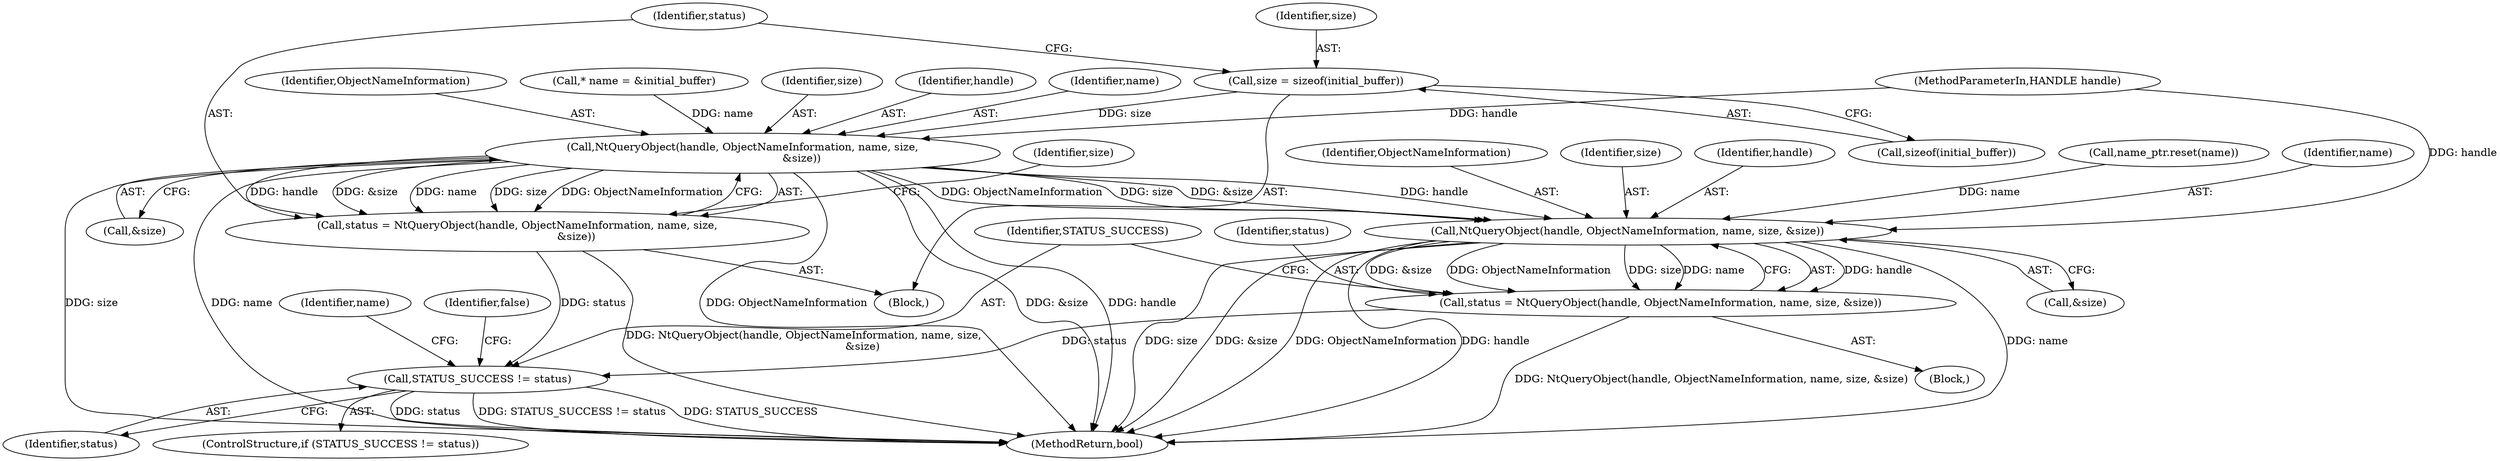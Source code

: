 digraph "0_Chrome_4f1f3d0f03c79ddaace56f067cf28a27f9466b7d_3@API" {
"1000119" [label="(Call,size = sizeof(initial_buffer))"];
"1000126" [label="(Call,NtQueryObject(handle, ObjectNameInformation, name, size,\n                                   &size))"];
"1000124" [label="(Call,status = NtQueryObject(handle, ObjectNameInformation, name, size,\n                                   &size))"];
"1000155" [label="(Call,STATUS_SUCCESS != status)"];
"1000147" [label="(Call,NtQueryObject(handle, ObjectNameInformation, name, size, &size))"];
"1000145" [label="(Call,status = NtQueryObject(handle, ObjectNameInformation, name, size, &size))"];
"1000147" [label="(Call,NtQueryObject(handle, ObjectNameInformation, name, size, &size))"];
"1000136" [label="(Block,)"];
"1000155" [label="(Call,STATUS_SUCCESS != status)"];
"1000120" [label="(Identifier,size)"];
"1000103" [label="(Block,)"];
"1000127" [label="(Identifier,handle)"];
"1000145" [label="(Call,status = NtQueryObject(handle, ObjectNameInformation, name, size, &size))"];
"1000130" [label="(Identifier,size)"];
"1000157" [label="(Identifier,status)"];
"1000149" [label="(Identifier,ObjectNameInformation)"];
"1000151" [label="(Identifier,size)"];
"1000126" [label="(Call,NtQueryObject(handle, ObjectNameInformation, name, size,\n                                   &size))"];
"1000159" [label="(Identifier,false)"];
"1000148" [label="(Identifier,handle)"];
"1000143" [label="(Call,name_ptr.reset(name))"];
"1000101" [label="(MethodParameterIn,HANDLE handle)"];
"1000131" [label="(Call,&size)"];
"1000125" [label="(Identifier,status)"];
"1000129" [label="(Identifier,name)"];
"1000150" [label="(Identifier,name)"];
"1000135" [label="(Identifier,size)"];
"1000146" [label="(Identifier,status)"];
"1000163" [label="(Identifier,name)"];
"1000119" [label="(Call,size = sizeof(initial_buffer))"];
"1000124" [label="(Call,status = NtQueryObject(handle, ObjectNameInformation, name, size,\n                                   &size))"];
"1000128" [label="(Identifier,ObjectNameInformation)"];
"1000182" [label="(MethodReturn,bool)"];
"1000156" [label="(Identifier,STATUS_SUCCESS)"];
"1000121" [label="(Call,sizeof(initial_buffer))"];
"1000154" [label="(ControlStructure,if (STATUS_SUCCESS != status))"];
"1000152" [label="(Call,&size)"];
"1000114" [label="(Call,* name = &initial_buffer)"];
"1000119" -> "1000103"  [label="AST: "];
"1000119" -> "1000121"  [label="CFG: "];
"1000120" -> "1000119"  [label="AST: "];
"1000121" -> "1000119"  [label="AST: "];
"1000125" -> "1000119"  [label="CFG: "];
"1000119" -> "1000126"  [label="DDG: size"];
"1000126" -> "1000124"  [label="AST: "];
"1000126" -> "1000131"  [label="CFG: "];
"1000127" -> "1000126"  [label="AST: "];
"1000128" -> "1000126"  [label="AST: "];
"1000129" -> "1000126"  [label="AST: "];
"1000130" -> "1000126"  [label="AST: "];
"1000131" -> "1000126"  [label="AST: "];
"1000124" -> "1000126"  [label="CFG: "];
"1000126" -> "1000182"  [label="DDG: handle"];
"1000126" -> "1000182"  [label="DDG: size"];
"1000126" -> "1000182"  [label="DDG: name"];
"1000126" -> "1000182"  [label="DDG: ObjectNameInformation"];
"1000126" -> "1000182"  [label="DDG: &size"];
"1000126" -> "1000124"  [label="DDG: handle"];
"1000126" -> "1000124"  [label="DDG: &size"];
"1000126" -> "1000124"  [label="DDG: name"];
"1000126" -> "1000124"  [label="DDG: size"];
"1000126" -> "1000124"  [label="DDG: ObjectNameInformation"];
"1000101" -> "1000126"  [label="DDG: handle"];
"1000114" -> "1000126"  [label="DDG: name"];
"1000126" -> "1000147"  [label="DDG: handle"];
"1000126" -> "1000147"  [label="DDG: ObjectNameInformation"];
"1000126" -> "1000147"  [label="DDG: size"];
"1000126" -> "1000147"  [label="DDG: &size"];
"1000124" -> "1000103"  [label="AST: "];
"1000125" -> "1000124"  [label="AST: "];
"1000135" -> "1000124"  [label="CFG: "];
"1000124" -> "1000182"  [label="DDG: NtQueryObject(handle, ObjectNameInformation, name, size,\n                                   &size)"];
"1000124" -> "1000155"  [label="DDG: status"];
"1000155" -> "1000154"  [label="AST: "];
"1000155" -> "1000157"  [label="CFG: "];
"1000156" -> "1000155"  [label="AST: "];
"1000157" -> "1000155"  [label="AST: "];
"1000159" -> "1000155"  [label="CFG: "];
"1000163" -> "1000155"  [label="CFG: "];
"1000155" -> "1000182"  [label="DDG: status"];
"1000155" -> "1000182"  [label="DDG: STATUS_SUCCESS != status"];
"1000155" -> "1000182"  [label="DDG: STATUS_SUCCESS"];
"1000145" -> "1000155"  [label="DDG: status"];
"1000147" -> "1000145"  [label="AST: "];
"1000147" -> "1000152"  [label="CFG: "];
"1000148" -> "1000147"  [label="AST: "];
"1000149" -> "1000147"  [label="AST: "];
"1000150" -> "1000147"  [label="AST: "];
"1000151" -> "1000147"  [label="AST: "];
"1000152" -> "1000147"  [label="AST: "];
"1000145" -> "1000147"  [label="CFG: "];
"1000147" -> "1000182"  [label="DDG: name"];
"1000147" -> "1000182"  [label="DDG: size"];
"1000147" -> "1000182"  [label="DDG: &size"];
"1000147" -> "1000182"  [label="DDG: ObjectNameInformation"];
"1000147" -> "1000182"  [label="DDG: handle"];
"1000147" -> "1000145"  [label="DDG: handle"];
"1000147" -> "1000145"  [label="DDG: &size"];
"1000147" -> "1000145"  [label="DDG: ObjectNameInformation"];
"1000147" -> "1000145"  [label="DDG: size"];
"1000147" -> "1000145"  [label="DDG: name"];
"1000101" -> "1000147"  [label="DDG: handle"];
"1000143" -> "1000147"  [label="DDG: name"];
"1000145" -> "1000136"  [label="AST: "];
"1000146" -> "1000145"  [label="AST: "];
"1000156" -> "1000145"  [label="CFG: "];
"1000145" -> "1000182"  [label="DDG: NtQueryObject(handle, ObjectNameInformation, name, size, &size)"];
}
